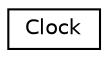 digraph "Graphical Class Hierarchy"
{
 // LATEX_PDF_SIZE
  edge [fontname="Helvetica",fontsize="10",labelfontname="Helvetica",labelfontsize="10"];
  node [fontname="Helvetica",fontsize="10",shape=record];
  rankdir="LR";
  Node0 [label="Clock",height=0.2,width=0.4,color="black", fillcolor="white", style="filled",URL="$class_clock.html",tooltip=" "];
}
